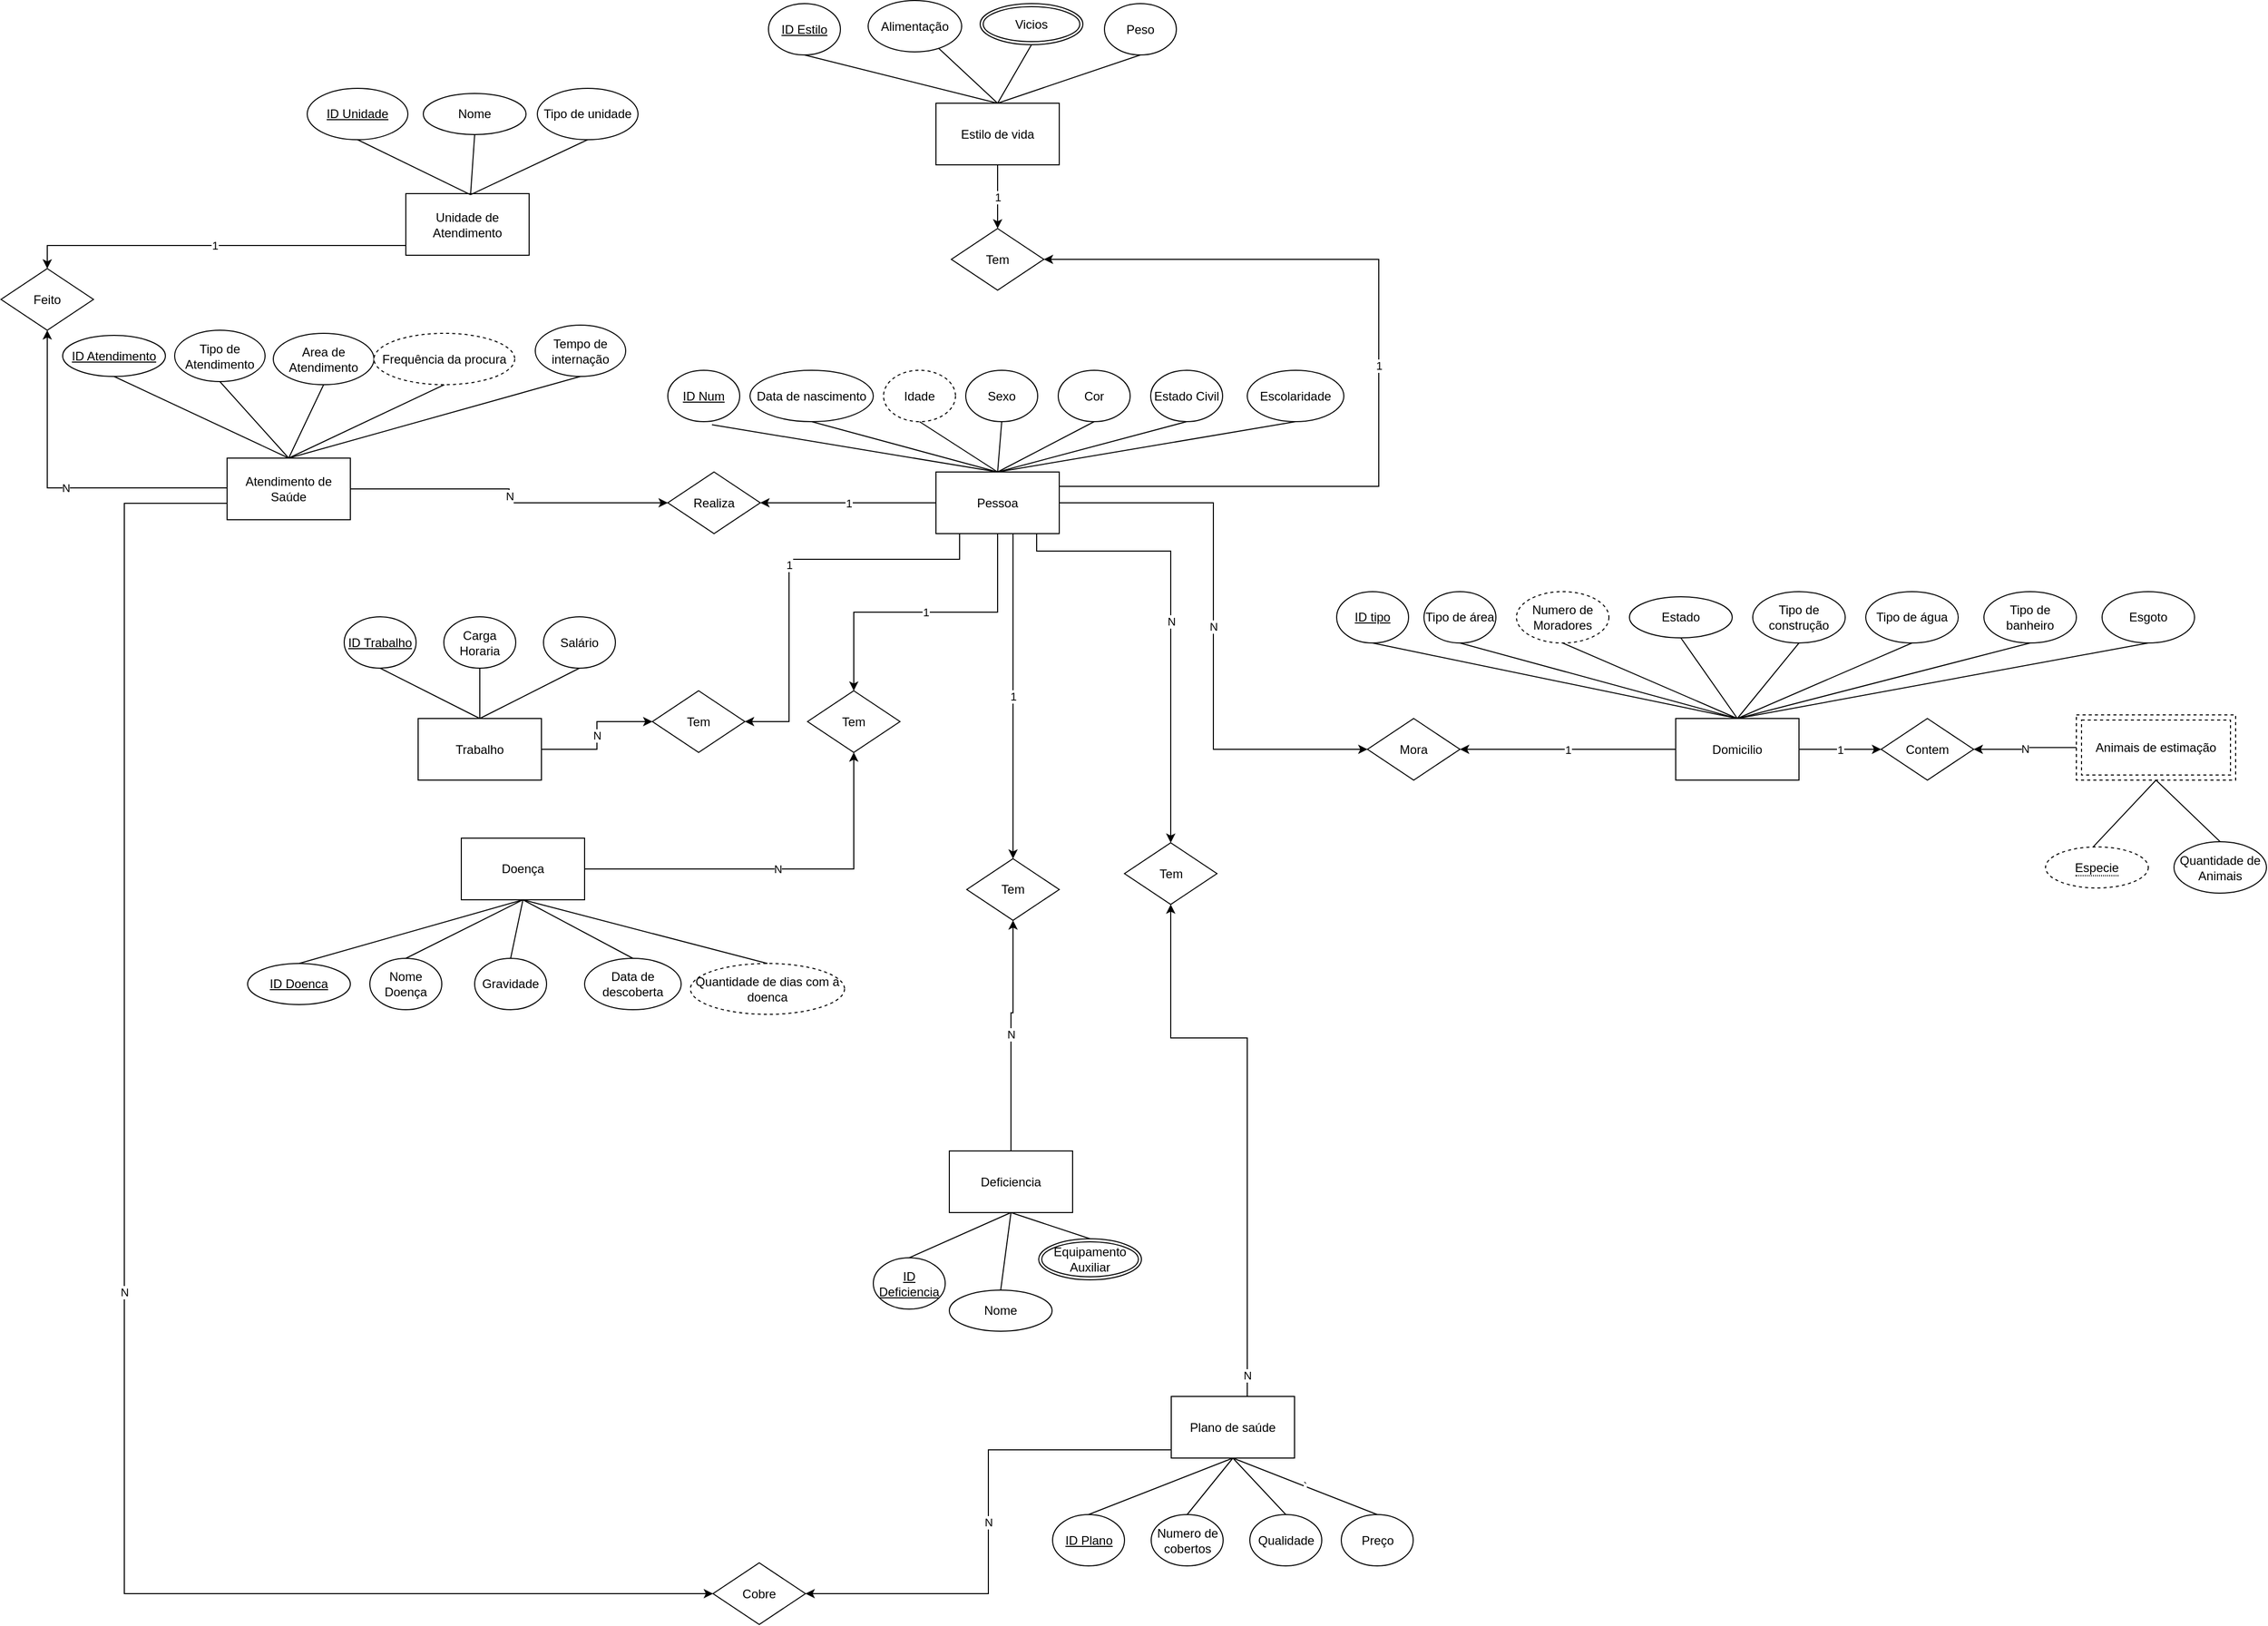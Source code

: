 <mxfile version="15.3.0" type="github"><diagram id="iHmh4d0VoJrlqgLpmTnq" name="Page-1"><mxGraphModel dx="4405" dy="2093" grid="1" gridSize="10" guides="1" tooltips="1" connect="1" arrows="1" fold="1" page="1" pageScale="1" pageWidth="850" pageHeight="1100" math="0" shadow="0"><root><mxCell id="0"/><mxCell id="1" parent="0"/><mxCell id="16BeFOmv6BQs0KwUmwl1-1" value="N" style="edgeStyle=orthogonalEdgeStyle;rounded=0;orthogonalLoop=1;jettySize=auto;html=1;entryX=0;entryY=0.5;entryDx=0;entryDy=0;" edge="1" parent="1" source="16BeFOmv6BQs0KwUmwl1-8" target="16BeFOmv6BQs0KwUmwl1-22"><mxGeometry relative="1" as="geometry"/></mxCell><mxCell id="16BeFOmv6BQs0KwUmwl1-2" value="1" style="edgeStyle=orthogonalEdgeStyle;rounded=0;orthogonalLoop=1;jettySize=auto;html=1;exitX=0.5;exitY=1;exitDx=0;exitDy=0;" edge="1" parent="1" source="16BeFOmv6BQs0KwUmwl1-8" target="16BeFOmv6BQs0KwUmwl1-40"><mxGeometry relative="1" as="geometry"/></mxCell><mxCell id="16BeFOmv6BQs0KwUmwl1-3" value="1" style="edgeStyle=orthogonalEdgeStyle;rounded=0;orthogonalLoop=1;jettySize=auto;html=1;entryX=1;entryY=0.5;entryDx=0;entryDy=0;" edge="1" parent="1" source="16BeFOmv6BQs0KwUmwl1-8" target="16BeFOmv6BQs0KwUmwl1-106"><mxGeometry relative="1" as="geometry"/></mxCell><mxCell id="16BeFOmv6BQs0KwUmwl1-4" value="1" style="edgeStyle=orthogonalEdgeStyle;rounded=0;orthogonalLoop=1;jettySize=auto;html=1;entryX=1;entryY=0.5;entryDx=0;entryDy=0;" edge="1" parent="1" source="16BeFOmv6BQs0KwUmwl1-8" target="16BeFOmv6BQs0KwUmwl1-116"><mxGeometry relative="1" as="geometry"><Array as="points"><mxPoint x="853" y="588.5"/><mxPoint x="687" y="588.5"/><mxPoint x="687" y="746.5"/></Array></mxGeometry></mxCell><mxCell id="16BeFOmv6BQs0KwUmwl1-6" value="N" style="edgeStyle=orthogonalEdgeStyle;rounded=0;orthogonalLoop=1;jettySize=auto;html=1;entryX=0.5;entryY=0;entryDx=0;entryDy=0;" edge="1" parent="1" source="16BeFOmv6BQs0KwUmwl1-8" target="16BeFOmv6BQs0KwUmwl1-118"><mxGeometry relative="1" as="geometry"><mxPoint x="1055" y="866.5" as="targetPoint"/><Array as="points"><mxPoint x="928" y="580.5"/><mxPoint x="1059" y="580.5"/></Array></mxGeometry></mxCell><mxCell id="16BeFOmv6BQs0KwUmwl1-7" value="1" style="edgeStyle=orthogonalEdgeStyle;rounded=0;orthogonalLoop=1;jettySize=auto;html=1;entryX=1;entryY=0.5;entryDx=0;entryDy=0;" edge="1" parent="1" source="16BeFOmv6BQs0KwUmwl1-8" target="16BeFOmv6BQs0KwUmwl1-115"><mxGeometry relative="1" as="geometry"><Array as="points"><mxPoint x="1261" y="517.5"/><mxPoint x="1261" y="296.5"/></Array></mxGeometry></mxCell><mxCell id="16BeFOmv6BQs0KwUmwl1-167" value="1" style="edgeStyle=orthogonalEdgeStyle;rounded=0;orthogonalLoop=1;jettySize=auto;html=1;entryX=0.5;entryY=0;entryDx=0;entryDy=0;" edge="1" parent="1" source="16BeFOmv6BQs0KwUmwl1-8" target="16BeFOmv6BQs0KwUmwl1-117"><mxGeometry relative="1" as="geometry"><Array as="points"><mxPoint x="905" y="700"/><mxPoint x="905" y="700"/></Array></mxGeometry></mxCell><mxCell id="16BeFOmv6BQs0KwUmwl1-8" value="Pessoa" style="rounded=0;whiteSpace=wrap;html=1;" vertex="1" parent="1"><mxGeometry x="830" y="503.5" width="120" height="60" as="geometry"/></mxCell><mxCell id="16BeFOmv6BQs0KwUmwl1-9" value="&lt;u&gt;ID Num&lt;/u&gt;" style="ellipse;whiteSpace=wrap;html=1;" vertex="1" parent="1"><mxGeometry x="569" y="404.5" width="70" height="50" as="geometry"/></mxCell><mxCell id="16BeFOmv6BQs0KwUmwl1-10" value="Data de nascimento" style="ellipse;whiteSpace=wrap;html=1;" vertex="1" parent="1"><mxGeometry x="649" y="404.5" width="120" height="50" as="geometry"/></mxCell><mxCell id="16BeFOmv6BQs0KwUmwl1-11" value="Idade" style="ellipse;whiteSpace=wrap;html=1;dashed=1;" vertex="1" parent="1"><mxGeometry x="779" y="404.5" width="70" height="50" as="geometry"/></mxCell><mxCell id="16BeFOmv6BQs0KwUmwl1-12" value="Sexo" style="ellipse;whiteSpace=wrap;html=1;" vertex="1" parent="1"><mxGeometry x="859" y="404.5" width="70" height="50" as="geometry"/></mxCell><mxCell id="16BeFOmv6BQs0KwUmwl1-13" value="" style="endArrow=none;html=1;exitX=0.614;exitY=1.06;exitDx=0;exitDy=0;exitPerimeter=0;entryX=0.5;entryY=0;entryDx=0;entryDy=0;" edge="1" parent="1" source="16BeFOmv6BQs0KwUmwl1-9" target="16BeFOmv6BQs0KwUmwl1-8"><mxGeometry width="50" height="50" relative="1" as="geometry"><mxPoint x="860" y="793.5" as="sourcePoint"/><mxPoint x="910" y="743.5" as="targetPoint"/></mxGeometry></mxCell><mxCell id="16BeFOmv6BQs0KwUmwl1-14" value="" style="endArrow=none;html=1;entryX=0.5;entryY=0;entryDx=0;entryDy=0;exitX=0.5;exitY=1;exitDx=0;exitDy=0;" edge="1" parent="1" source="16BeFOmv6BQs0KwUmwl1-10" target="16BeFOmv6BQs0KwUmwl1-8"><mxGeometry width="50" height="50" relative="1" as="geometry"><mxPoint x="860" y="793.5" as="sourcePoint"/><mxPoint x="910" y="743.5" as="targetPoint"/></mxGeometry></mxCell><mxCell id="16BeFOmv6BQs0KwUmwl1-15" value="" style="endArrow=none;html=1;entryX=0.5;entryY=0;entryDx=0;entryDy=0;exitX=0.5;exitY=1;exitDx=0;exitDy=0;" edge="1" parent="1" source="16BeFOmv6BQs0KwUmwl1-11" target="16BeFOmv6BQs0KwUmwl1-8"><mxGeometry width="50" height="50" relative="1" as="geometry"><mxPoint x="860" y="793.5" as="sourcePoint"/><mxPoint x="910" y="743.5" as="targetPoint"/></mxGeometry></mxCell><mxCell id="16BeFOmv6BQs0KwUmwl1-16" value="" style="endArrow=none;html=1;entryX=0.5;entryY=0;entryDx=0;entryDy=0;exitX=0.5;exitY=1;exitDx=0;exitDy=0;" edge="1" parent="1" source="16BeFOmv6BQs0KwUmwl1-12" target="16BeFOmv6BQs0KwUmwl1-8"><mxGeometry width="50" height="50" relative="1" as="geometry"><mxPoint x="600" y="793.5" as="sourcePoint"/><mxPoint x="650" y="743.5" as="targetPoint"/></mxGeometry></mxCell><mxCell id="16BeFOmv6BQs0KwUmwl1-17" value="1" style="edgeStyle=orthogonalEdgeStyle;rounded=0;orthogonalLoop=1;jettySize=auto;html=1;exitX=0;exitY=0.5;exitDx=0;exitDy=0;" edge="1" parent="1" source="16BeFOmv6BQs0KwUmwl1-21" target="16BeFOmv6BQs0KwUmwl1-22"><mxGeometry relative="1" as="geometry"/></mxCell><mxCell id="16BeFOmv6BQs0KwUmwl1-19" value="1" style="edgeStyle=orthogonalEdgeStyle;rounded=0;orthogonalLoop=1;jettySize=auto;html=1;entryX=0;entryY=0.5;entryDx=0;entryDy=0;" edge="1" parent="1" source="16BeFOmv6BQs0KwUmwl1-21" target="16BeFOmv6BQs0KwUmwl1-57"><mxGeometry relative="1" as="geometry"/></mxCell><mxCell id="16BeFOmv6BQs0KwUmwl1-21" value="Domicilio" style="rounded=0;whiteSpace=wrap;html=1;" vertex="1" parent="1"><mxGeometry x="1550" y="743.5" width="120" height="60" as="geometry"/></mxCell><mxCell id="16BeFOmv6BQs0KwUmwl1-22" value="Mora" style="rhombus;whiteSpace=wrap;html=1;" vertex="1" parent="1"><mxGeometry x="1250" y="743.5" width="90" height="60" as="geometry"/></mxCell><mxCell id="16BeFOmv6BQs0KwUmwl1-23" value="&lt;u&gt;ID tipo&lt;/u&gt;" style="ellipse;whiteSpace=wrap;html=1;" vertex="1" parent="1"><mxGeometry x="1220" y="620" width="70" height="50" as="geometry"/></mxCell><mxCell id="16BeFOmv6BQs0KwUmwl1-24" value="" style="endArrow=none;html=1;entryX=0.5;entryY=0;entryDx=0;entryDy=0;exitX=0.5;exitY=1;exitDx=0;exitDy=0;" edge="1" parent="1" source="16BeFOmv6BQs0KwUmwl1-23" target="16BeFOmv6BQs0KwUmwl1-21"><mxGeometry width="50" height="50" relative="1" as="geometry"><mxPoint x="1100" y="903.5" as="sourcePoint"/><mxPoint x="1150" y="853.5" as="targetPoint"/></mxGeometry></mxCell><mxCell id="16BeFOmv6BQs0KwUmwl1-25" value="Tipo de área" style="ellipse;whiteSpace=wrap;html=1;" vertex="1" parent="1"><mxGeometry x="1305" y="620" width="70" height="50" as="geometry"/></mxCell><mxCell id="16BeFOmv6BQs0KwUmwl1-26" value="Numero de Moradores" style="ellipse;whiteSpace=wrap;html=1;dashed=1;" vertex="1" parent="1"><mxGeometry x="1395" y="620" width="90" height="50" as="geometry"/></mxCell><mxCell id="16BeFOmv6BQs0KwUmwl1-32" value="" style="endArrow=none;html=1;entryX=0.5;entryY=0;entryDx=0;entryDy=0;exitX=0.5;exitY=1;exitDx=0;exitDy=0;" edge="1" parent="1" source="16BeFOmv6BQs0KwUmwl1-25" target="16BeFOmv6BQs0KwUmwl1-21"><mxGeometry width="50" height="50" relative="1" as="geometry"><mxPoint x="1100" y="903.5" as="sourcePoint"/><mxPoint x="1150" y="853.5" as="targetPoint"/></mxGeometry></mxCell><mxCell id="16BeFOmv6BQs0KwUmwl1-33" value="" style="endArrow=none;html=1;entryX=0.5;entryY=0;entryDx=0;entryDy=0;exitX=0.5;exitY=1;exitDx=0;exitDy=0;" edge="1" parent="1" source="16BeFOmv6BQs0KwUmwl1-26" target="16BeFOmv6BQs0KwUmwl1-21"><mxGeometry width="50" height="50" relative="1" as="geometry"><mxPoint x="1100" y="903.5" as="sourcePoint"/><mxPoint x="1150" y="853.5" as="targetPoint"/></mxGeometry></mxCell><mxCell id="16BeFOmv6BQs0KwUmwl1-36" value="N" style="edgeStyle=orthogonalEdgeStyle;rounded=0;orthogonalLoop=1;jettySize=auto;html=1;" edge="1" parent="1" source="16BeFOmv6BQs0KwUmwl1-39" target="16BeFOmv6BQs0KwUmwl1-40"><mxGeometry relative="1" as="geometry"><Array as="points"><mxPoint x="750" y="890"/></Array></mxGeometry></mxCell><mxCell id="16BeFOmv6BQs0KwUmwl1-39" value="Doença" style="rounded=0;whiteSpace=wrap;html=1;" vertex="1" parent="1"><mxGeometry x="368" y="860" width="120" height="60" as="geometry"/></mxCell><mxCell id="16BeFOmv6BQs0KwUmwl1-40" value="Tem" style="rhombus;whiteSpace=wrap;html=1;" vertex="1" parent="1"><mxGeometry x="705" y="716.5" width="90" height="60" as="geometry"/></mxCell><mxCell id="16BeFOmv6BQs0KwUmwl1-41" value="Nome Doença" style="ellipse;whiteSpace=wrap;html=1;" vertex="1" parent="1"><mxGeometry x="279" y="977" width="70" height="50" as="geometry"/></mxCell><mxCell id="16BeFOmv6BQs0KwUmwl1-42" value="" style="endArrow=none;html=1;entryX=0.5;entryY=1;entryDx=0;entryDy=0;exitX=0.5;exitY=0;exitDx=0;exitDy=0;" edge="1" parent="1" source="16BeFOmv6BQs0KwUmwl1-41" target="16BeFOmv6BQs0KwUmwl1-39"><mxGeometry width="50" height="50" relative="1" as="geometry"><mxPoint x="1002" y="825" as="sourcePoint"/><mxPoint x="1052" y="775" as="targetPoint"/></mxGeometry></mxCell><mxCell id="16BeFOmv6BQs0KwUmwl1-43" value="Gravidade" style="ellipse;whiteSpace=wrap;html=1;" vertex="1" parent="1"><mxGeometry x="381" y="977" width="70" height="50" as="geometry"/></mxCell><mxCell id="16BeFOmv6BQs0KwUmwl1-44" value="" style="endArrow=none;html=1;entryX=0.5;entryY=1;entryDx=0;entryDy=0;exitX=0.5;exitY=0;exitDx=0;exitDy=0;" edge="1" parent="1" source="16BeFOmv6BQs0KwUmwl1-43" target="16BeFOmv6BQs0KwUmwl1-39"><mxGeometry width="50" height="50" relative="1" as="geometry"><mxPoint x="1002" y="825" as="sourcePoint"/><mxPoint x="1052" y="775" as="targetPoint"/></mxGeometry></mxCell><mxCell id="16BeFOmv6BQs0KwUmwl1-53" value="Quantidade de Animais" style="ellipse;whiteSpace=wrap;html=1;" vertex="1" parent="1"><mxGeometry x="2035" y="863.5" width="90" height="50" as="geometry"/></mxCell><mxCell id="16BeFOmv6BQs0KwUmwl1-54" value="" style="endArrow=none;html=1;exitX=0.5;exitY=0;exitDx=0;exitDy=0;entryX=0.5;entryY=1;entryDx=0;entryDy=0;" edge="1" parent="1" source="16BeFOmv6BQs0KwUmwl1-53" target="16BeFOmv6BQs0KwUmwl1-157"><mxGeometry width="50" height="50" relative="1" as="geometry"><mxPoint x="2098" y="877.5" as="sourcePoint"/><mxPoint x="1975" y="813.5" as="targetPoint"/></mxGeometry></mxCell><mxCell id="16BeFOmv6BQs0KwUmwl1-55" value="N" style="edgeStyle=orthogonalEdgeStyle;rounded=0;orthogonalLoop=1;jettySize=auto;html=1;entryX=1;entryY=0.5;entryDx=0;entryDy=0;exitX=0;exitY=0.5;exitDx=0;exitDy=0;" edge="1" parent="1" source="16BeFOmv6BQs0KwUmwl1-157" target="16BeFOmv6BQs0KwUmwl1-57"><mxGeometry relative="1" as="geometry"><mxPoint x="1900" y="773.5" as="sourcePoint"/></mxGeometry></mxCell><mxCell id="16BeFOmv6BQs0KwUmwl1-57" value="Contem" style="rhombus;whiteSpace=wrap;html=1;" vertex="1" parent="1"><mxGeometry x="1750" y="743.5" width="90" height="60" as="geometry"/></mxCell><mxCell id="16BeFOmv6BQs0KwUmwl1-59" value="" style="endArrow=none;html=1;entryX=0.5;entryY=1;entryDx=0;entryDy=0;exitX=0.464;exitY=-0.002;exitDx=0;exitDy=0;exitPerimeter=0;" edge="1" parent="1" source="16BeFOmv6BQs0KwUmwl1-171" target="16BeFOmv6BQs0KwUmwl1-157"><mxGeometry width="50" height="50" relative="1" as="geometry"><mxPoint x="1975" y="863.5" as="sourcePoint"/><mxPoint x="1975" y="813.5" as="targetPoint"/></mxGeometry></mxCell><mxCell id="16BeFOmv6BQs0KwUmwl1-60" value="Cor" style="ellipse;whiteSpace=wrap;html=1;" vertex="1" parent="1"><mxGeometry x="949" y="404.5" width="70" height="50" as="geometry"/></mxCell><mxCell id="16BeFOmv6BQs0KwUmwl1-61" value="" style="endArrow=none;html=1;exitX=0.5;exitY=1;exitDx=0;exitDy=0;entryX=0.5;entryY=0;entryDx=0;entryDy=0;" edge="1" parent="1" source="16BeFOmv6BQs0KwUmwl1-60" target="16BeFOmv6BQs0KwUmwl1-8"><mxGeometry width="50" height="50" relative="1" as="geometry"><mxPoint x="950" y="783.5" as="sourcePoint"/><mxPoint x="1000" y="733.5" as="targetPoint"/></mxGeometry></mxCell><mxCell id="16BeFOmv6BQs0KwUmwl1-62" value="Estado Civil" style="ellipse;whiteSpace=wrap;html=1;" vertex="1" parent="1"><mxGeometry x="1039" y="404.5" width="70" height="50" as="geometry"/></mxCell><mxCell id="16BeFOmv6BQs0KwUmwl1-63" value="" style="endArrow=none;html=1;exitX=0.5;exitY=1;exitDx=0;exitDy=0;entryX=0.5;entryY=0;entryDx=0;entryDy=0;" edge="1" parent="1" source="16BeFOmv6BQs0KwUmwl1-62" target="16BeFOmv6BQs0KwUmwl1-8"><mxGeometry width="50" height="50" relative="1" as="geometry"><mxPoint x="950" y="783.5" as="sourcePoint"/><mxPoint x="1000" y="733.5" as="targetPoint"/></mxGeometry></mxCell><mxCell id="16BeFOmv6BQs0KwUmwl1-67" value="Escolaridade" style="ellipse;whiteSpace=wrap;html=1;" vertex="1" parent="1"><mxGeometry x="1133" y="404.5" width="94" height="50" as="geometry"/></mxCell><mxCell id="16BeFOmv6BQs0KwUmwl1-68" value="" style="endArrow=none;html=1;exitX=0.5;exitY=1;exitDx=0;exitDy=0;entryX=0.5;entryY=0;entryDx=0;entryDy=0;" edge="1" parent="1" source="16BeFOmv6BQs0KwUmwl1-67" target="16BeFOmv6BQs0KwUmwl1-8"><mxGeometry width="50" height="50" relative="1" as="geometry"><mxPoint x="950" y="783.5" as="sourcePoint"/><mxPoint x="1000" y="733.5" as="targetPoint"/></mxGeometry></mxCell><mxCell id="16BeFOmv6BQs0KwUmwl1-70" value="N" style="edgeStyle=orthogonalEdgeStyle;rounded=0;orthogonalLoop=1;jettySize=auto;html=1;" edge="1" parent="1" source="16BeFOmv6BQs0KwUmwl1-71" target="16BeFOmv6BQs0KwUmwl1-116"><mxGeometry relative="1" as="geometry"/></mxCell><mxCell id="16BeFOmv6BQs0KwUmwl1-71" value="Trabalho" style="rounded=0;whiteSpace=wrap;html=1;" vertex="1" parent="1"><mxGeometry x="326" y="743.5" width="120" height="60" as="geometry"/></mxCell><mxCell id="16BeFOmv6BQs0KwUmwl1-73" value="&lt;u&gt;ID Trabalho&lt;/u&gt;" style="ellipse;whiteSpace=wrap;html=1;" vertex="1" parent="1"><mxGeometry x="254" y="644.5" width="70" height="50" as="geometry"/></mxCell><mxCell id="16BeFOmv6BQs0KwUmwl1-74" value="Carga Horaria" style="ellipse;whiteSpace=wrap;html=1;" vertex="1" parent="1"><mxGeometry x="351" y="644.5" width="70" height="50" as="geometry"/></mxCell><mxCell id="16BeFOmv6BQs0KwUmwl1-75" value="" style="endArrow=none;html=1;entryX=0.5;entryY=0;entryDx=0;entryDy=0;exitX=0.5;exitY=1;exitDx=0;exitDy=0;" edge="1" parent="1" source="16BeFOmv6BQs0KwUmwl1-73" target="16BeFOmv6BQs0KwUmwl1-71"><mxGeometry width="50" height="50" relative="1" as="geometry"><mxPoint x="646" y="865.5" as="sourcePoint"/><mxPoint x="696" y="815.5" as="targetPoint"/></mxGeometry></mxCell><mxCell id="16BeFOmv6BQs0KwUmwl1-76" value="" style="endArrow=none;html=1;entryX=0.5;entryY=0;entryDx=0;entryDy=0;exitX=0.5;exitY=1;exitDx=0;exitDy=0;" edge="1" parent="1" source="16BeFOmv6BQs0KwUmwl1-74" target="16BeFOmv6BQs0KwUmwl1-71"><mxGeometry width="50" height="50" relative="1" as="geometry"><mxPoint x="646" y="865.5" as="sourcePoint"/><mxPoint x="696" y="815.5" as="targetPoint"/></mxGeometry></mxCell><mxCell id="16BeFOmv6BQs0KwUmwl1-77" value="Salário" style="ellipse;whiteSpace=wrap;html=1;" vertex="1" parent="1"><mxGeometry x="448" y="644.5" width="70" height="50" as="geometry"/></mxCell><mxCell id="16BeFOmv6BQs0KwUmwl1-78" value="" style="endArrow=none;html=1;entryX=0.5;entryY=0;entryDx=0;entryDy=0;exitX=0.5;exitY=1;exitDx=0;exitDy=0;" edge="1" parent="1" source="16BeFOmv6BQs0KwUmwl1-77" target="16BeFOmv6BQs0KwUmwl1-71"><mxGeometry width="50" height="50" relative="1" as="geometry"><mxPoint x="646" y="865.5" as="sourcePoint"/><mxPoint x="696" y="815.5" as="targetPoint"/></mxGeometry></mxCell><mxCell id="16BeFOmv6BQs0KwUmwl1-166" value="N" style="edgeStyle=orthogonalEdgeStyle;rounded=0;orthogonalLoop=1;jettySize=auto;html=1;entryX=0.5;entryY=1;entryDx=0;entryDy=0;" edge="1" parent="1" source="16BeFOmv6BQs0KwUmwl1-80" target="16BeFOmv6BQs0KwUmwl1-117"><mxGeometry relative="1" as="geometry"><Array as="points"><mxPoint x="903" y="1030"/><mxPoint x="905" y="1030"/></Array></mxGeometry></mxCell><mxCell id="16BeFOmv6BQs0KwUmwl1-80" value="Deficiencia" style="rounded=0;whiteSpace=wrap;html=1;" vertex="1" parent="1"><mxGeometry x="843" y="1164.5" width="120" height="60" as="geometry"/></mxCell><mxCell id="16BeFOmv6BQs0KwUmwl1-81" value="&lt;u&gt;ID Deficiencia&lt;/u&gt;" style="ellipse;whiteSpace=wrap;html=1;" vertex="1" parent="1"><mxGeometry x="769" y="1268.5" width="70" height="50" as="geometry"/></mxCell><mxCell id="16BeFOmv6BQs0KwUmwl1-82" value="" style="endArrow=none;html=1;entryX=0.5;entryY=1;entryDx=0;entryDy=0;exitX=0.5;exitY=0;exitDx=0;exitDy=0;" edge="1" parent="1" source="16BeFOmv6BQs0KwUmwl1-81" target="16BeFOmv6BQs0KwUmwl1-80"><mxGeometry width="50" height="50" relative="1" as="geometry"><mxPoint x="1015" y="1184.5" as="sourcePoint"/><mxPoint x="1065" y="1134.5" as="targetPoint"/></mxGeometry></mxCell><mxCell id="16BeFOmv6BQs0KwUmwl1-83" value="N" style="edgeStyle=orthogonalEdgeStyle;rounded=0;orthogonalLoop=1;jettySize=auto;html=1;entryX=0.5;entryY=1;entryDx=0;entryDy=0;" edge="1" parent="1" source="16BeFOmv6BQs0KwUmwl1-87" target="16BeFOmv6BQs0KwUmwl1-118"><mxGeometry x="-0.924" relative="1" as="geometry"><Array as="points"><mxPoint x="1133" y="1054.5"/><mxPoint x="1059" y="1054.5"/></Array><mxPoint as="offset"/></mxGeometry></mxCell><mxCell id="16BeFOmv6BQs0KwUmwl1-86" value="N" style="edgeStyle=orthogonalEdgeStyle;rounded=0;orthogonalLoop=1;jettySize=auto;html=1;entryX=1;entryY=0.5;entryDx=0;entryDy=0;" edge="1" parent="1" source="16BeFOmv6BQs0KwUmwl1-87" target="16BeFOmv6BQs0KwUmwl1-130"><mxGeometry relative="1" as="geometry"><Array as="points"><mxPoint x="881" y="1455.5"/><mxPoint x="881" y="1595.5"/></Array></mxGeometry></mxCell><mxCell id="16BeFOmv6BQs0KwUmwl1-87" value="Plano de saúde" style="rounded=0;whiteSpace=wrap;html=1;" vertex="1" parent="1"><mxGeometry x="1059" y="1403.5" width="120" height="60" as="geometry"/></mxCell><mxCell id="16BeFOmv6BQs0KwUmwl1-88" value="&lt;u&gt;ID Plano&lt;/u&gt;" style="ellipse;whiteSpace=wrap;html=1;" vertex="1" parent="1"><mxGeometry x="943.5" y="1518.5" width="70" height="50" as="geometry"/></mxCell><mxCell id="16BeFOmv6BQs0KwUmwl1-89" value="" style="endArrow=none;html=1;exitX=0.5;exitY=1;exitDx=0;exitDy=0;entryX=0.5;entryY=0;entryDx=0;entryDy=0;" edge="1" parent="1" source="16BeFOmv6BQs0KwUmwl1-87" target="16BeFOmv6BQs0KwUmwl1-88"><mxGeometry width="50" height="50" relative="1" as="geometry"><mxPoint x="1009" y="1029.5" as="sourcePoint"/><mxPoint x="1059" y="979.5" as="targetPoint"/></mxGeometry></mxCell><mxCell id="16BeFOmv6BQs0KwUmwl1-91" value="Numero de cobertos" style="ellipse;whiteSpace=wrap;html=1;" vertex="1" parent="1"><mxGeometry x="1039.5" y="1518.5" width="70" height="50" as="geometry"/></mxCell><mxCell id="16BeFOmv6BQs0KwUmwl1-92" value="" style="endArrow=none;html=1;exitX=0.5;exitY=1;exitDx=0;exitDy=0;entryX=0.5;entryY=0;entryDx=0;entryDy=0;" edge="1" parent="1" source="16BeFOmv6BQs0KwUmwl1-87" target="16BeFOmv6BQs0KwUmwl1-91"><mxGeometry width="50" height="50" relative="1" as="geometry"><mxPoint x="1009" y="1029.5" as="sourcePoint"/><mxPoint x="1059" y="979.5" as="targetPoint"/></mxGeometry></mxCell><mxCell id="16BeFOmv6BQs0KwUmwl1-93" value="Qualidade" style="ellipse;whiteSpace=wrap;html=1;" vertex="1" parent="1"><mxGeometry x="1135.5" y="1518.5" width="70" height="50" as="geometry"/></mxCell><mxCell id="16BeFOmv6BQs0KwUmwl1-94" value="" style="endArrow=none;html=1;exitX=0.5;exitY=1;exitDx=0;exitDy=0;entryX=0.5;entryY=0;entryDx=0;entryDy=0;" edge="1" parent="1" source="16BeFOmv6BQs0KwUmwl1-87" target="16BeFOmv6BQs0KwUmwl1-93"><mxGeometry width="50" height="50" relative="1" as="geometry"><mxPoint x="1009" y="1029.5" as="sourcePoint"/><mxPoint x="1059" y="979.5" as="targetPoint"/></mxGeometry></mxCell><mxCell id="16BeFOmv6BQs0KwUmwl1-95" value="Preço" style="ellipse;whiteSpace=wrap;html=1;" vertex="1" parent="1"><mxGeometry x="1224.5" y="1518.5" width="70" height="50" as="geometry"/></mxCell><mxCell id="16BeFOmv6BQs0KwUmwl1-96" value="`" style="endArrow=none;html=1;exitX=0.5;exitY=1;exitDx=0;exitDy=0;entryX=0.5;entryY=0;entryDx=0;entryDy=0;" edge="1" parent="1" source="16BeFOmv6BQs0KwUmwl1-87" target="16BeFOmv6BQs0KwUmwl1-95"><mxGeometry width="50" height="50" relative="1" as="geometry"><mxPoint x="1009" y="1029.5" as="sourcePoint"/><mxPoint x="1059" y="979.5" as="targetPoint"/></mxGeometry></mxCell><mxCell id="16BeFOmv6BQs0KwUmwl1-97" value="Data de descoberta" style="ellipse;whiteSpace=wrap;html=1;" vertex="1" parent="1"><mxGeometry x="488" y="977" width="94" height="50" as="geometry"/></mxCell><mxCell id="16BeFOmv6BQs0KwUmwl1-98" value="" style="endArrow=none;html=1;entryX=0.5;entryY=1;entryDx=0;entryDy=0;exitX=0.5;exitY=0;exitDx=0;exitDy=0;" edge="1" parent="1" source="16BeFOmv6BQs0KwUmwl1-97" target="16BeFOmv6BQs0KwUmwl1-39"><mxGeometry width="50" height="50" relative="1" as="geometry"><mxPoint x="1002" y="825" as="sourcePoint"/><mxPoint x="1052" y="775" as="targetPoint"/></mxGeometry></mxCell><mxCell id="16BeFOmv6BQs0KwUmwl1-101" value="N" style="edgeStyle=orthogonalEdgeStyle;rounded=0;orthogonalLoop=1;jettySize=auto;html=1;" edge="1" parent="1" source="16BeFOmv6BQs0KwUmwl1-105" target="16BeFOmv6BQs0KwUmwl1-106"><mxGeometry relative="1" as="geometry"/></mxCell><mxCell id="16BeFOmv6BQs0KwUmwl1-103" value="N" style="edgeStyle=orthogonalEdgeStyle;rounded=0;orthogonalLoop=1;jettySize=auto;html=1;entryX=0;entryY=0.5;entryDx=0;entryDy=0;" edge="1" parent="1" source="16BeFOmv6BQs0KwUmwl1-105" target="16BeFOmv6BQs0KwUmwl1-130"><mxGeometry relative="1" as="geometry"><mxPoint x="756" y="1488.5" as="targetPoint"/><Array as="points"><mxPoint x="40" y="534"/><mxPoint x="40" y="1596"/></Array></mxGeometry></mxCell><mxCell id="16BeFOmv6BQs0KwUmwl1-104" value="N" style="edgeStyle=orthogonalEdgeStyle;rounded=0;orthogonalLoop=1;jettySize=auto;html=1;exitX=0;exitY=0.25;exitDx=0;exitDy=0;entryX=0.5;entryY=1;entryDx=0;entryDy=0;" edge="1" parent="1" source="16BeFOmv6BQs0KwUmwl1-105" target="16BeFOmv6BQs0KwUmwl1-135"><mxGeometry relative="1" as="geometry"><Array as="points"><mxPoint x="-35" y="519"/></Array></mxGeometry></mxCell><mxCell id="16BeFOmv6BQs0KwUmwl1-105" value="Atendimento de Saúde" style="rounded=0;whiteSpace=wrap;html=1;" vertex="1" parent="1"><mxGeometry x="140" y="490" width="120" height="60" as="geometry"/></mxCell><mxCell id="16BeFOmv6BQs0KwUmwl1-106" value="Realiza" style="rhombus;whiteSpace=wrap;html=1;" vertex="1" parent="1"><mxGeometry x="569" y="503.5" width="90" height="60" as="geometry"/></mxCell><mxCell id="16BeFOmv6BQs0KwUmwl1-108" value="" style="endArrow=none;html=1;entryX=0.5;entryY=0;entryDx=0;entryDy=0;exitX=0.5;exitY=1;exitDx=0;exitDy=0;" edge="1" parent="1" source="16BeFOmv6BQs0KwUmwl1-168" target="16BeFOmv6BQs0KwUmwl1-105"><mxGeometry width="50" height="50" relative="1" as="geometry"><mxPoint x="432" y="415.5" as="sourcePoint"/><mxPoint x="504" y="555.5" as="targetPoint"/></mxGeometry></mxCell><mxCell id="16BeFOmv6BQs0KwUmwl1-109" value="Tipo de Atendimento" style="ellipse;whiteSpace=wrap;html=1;" vertex="1" parent="1"><mxGeometry x="89" y="365.5" width="88" height="50" as="geometry"/></mxCell><mxCell id="16BeFOmv6BQs0KwUmwl1-110" value="" style="endArrow=none;html=1;entryX=0.5;entryY=0;entryDx=0;entryDy=0;exitX=0.5;exitY=1;exitDx=0;exitDy=0;" edge="1" parent="1" source="16BeFOmv6BQs0KwUmwl1-109" target="16BeFOmv6BQs0KwUmwl1-105"><mxGeometry width="50" height="50" relative="1" as="geometry"><mxPoint x="454" y="605.5" as="sourcePoint"/><mxPoint x="504" y="555.5" as="targetPoint"/></mxGeometry></mxCell><mxCell id="16BeFOmv6BQs0KwUmwl1-111" value="Tempo de internação" style="ellipse;whiteSpace=wrap;html=1;" vertex="1" parent="1"><mxGeometry x="440" y="360.5" width="88" height="50" as="geometry"/></mxCell><mxCell id="16BeFOmv6BQs0KwUmwl1-112" value="" style="endArrow=none;html=1;entryX=0.5;entryY=0;entryDx=0;entryDy=0;exitX=0.5;exitY=1;exitDx=0;exitDy=0;" edge="1" parent="1" source="16BeFOmv6BQs0KwUmwl1-111" target="16BeFOmv6BQs0KwUmwl1-105"><mxGeometry width="50" height="50" relative="1" as="geometry"><mxPoint x="454" y="605.5" as="sourcePoint"/><mxPoint x="504" y="555.5" as="targetPoint"/></mxGeometry></mxCell><mxCell id="16BeFOmv6BQs0KwUmwl1-113" value="1" style="edgeStyle=orthogonalEdgeStyle;rounded=0;orthogonalLoop=1;jettySize=auto;html=1;entryX=0.5;entryY=0;entryDx=0;entryDy=0;" edge="1" parent="1" source="16BeFOmv6BQs0KwUmwl1-114" target="16BeFOmv6BQs0KwUmwl1-115"><mxGeometry relative="1" as="geometry"/></mxCell><mxCell id="16BeFOmv6BQs0KwUmwl1-114" value="Estilo de vida" style="rounded=0;whiteSpace=wrap;html=1;" vertex="1" parent="1"><mxGeometry x="830" y="144.5" width="120" height="60" as="geometry"/></mxCell><mxCell id="16BeFOmv6BQs0KwUmwl1-115" value="Tem" style="rhombus;whiteSpace=wrap;html=1;" vertex="1" parent="1"><mxGeometry x="845" y="266.5" width="90" height="60" as="geometry"/></mxCell><mxCell id="16BeFOmv6BQs0KwUmwl1-116" value="Tem" style="rhombus;whiteSpace=wrap;html=1;" vertex="1" parent="1"><mxGeometry x="554" y="716.5" width="90" height="60" as="geometry"/></mxCell><mxCell id="16BeFOmv6BQs0KwUmwl1-117" value="Tem" style="rhombus;whiteSpace=wrap;html=1;" vertex="1" parent="1"><mxGeometry x="860" y="880" width="90" height="60" as="geometry"/></mxCell><mxCell id="16BeFOmv6BQs0KwUmwl1-118" value="Tem" style="rhombus;whiteSpace=wrap;html=1;" vertex="1" parent="1"><mxGeometry x="1013.5" y="864.5" width="90" height="60" as="geometry"/></mxCell><mxCell id="16BeFOmv6BQs0KwUmwl1-119" value="&lt;u&gt;ID Estilo&lt;/u&gt;" style="ellipse;whiteSpace=wrap;html=1;" vertex="1" parent="1"><mxGeometry x="667" y="47.5" width="70" height="50" as="geometry"/></mxCell><mxCell id="16BeFOmv6BQs0KwUmwl1-120" value="" style="endArrow=none;html=1;entryX=0.5;entryY=0;entryDx=0;entryDy=0;exitX=0.5;exitY=1;exitDx=0;exitDy=0;" edge="1" parent="1" source="16BeFOmv6BQs0KwUmwl1-119" target="16BeFOmv6BQs0KwUmwl1-114"><mxGeometry width="50" height="50" relative="1" as="geometry"><mxPoint x="888" y="205.5" as="sourcePoint"/><mxPoint x="938" y="155.5" as="targetPoint"/></mxGeometry></mxCell><mxCell id="16BeFOmv6BQs0KwUmwl1-121" value="Alimentação" style="ellipse;whiteSpace=wrap;html=1;" vertex="1" parent="1"><mxGeometry x="764" y="44.5" width="91" height="50" as="geometry"/></mxCell><mxCell id="16BeFOmv6BQs0KwUmwl1-122" value="" style="endArrow=none;html=1;entryX=0.5;entryY=0;entryDx=0;entryDy=0;" edge="1" parent="1" source="16BeFOmv6BQs0KwUmwl1-121" target="16BeFOmv6BQs0KwUmwl1-114"><mxGeometry width="50" height="50" relative="1" as="geometry"><mxPoint x="888" y="205.5" as="sourcePoint"/><mxPoint x="938" y="155.5" as="targetPoint"/></mxGeometry></mxCell><mxCell id="16BeFOmv6BQs0KwUmwl1-123" value="" style="endArrow=none;html=1;entryX=0.5;entryY=0;entryDx=0;entryDy=0;exitX=0.5;exitY=1;exitDx=0;exitDy=0;" edge="1" parent="1" source="16BeFOmv6BQs0KwUmwl1-140" target="16BeFOmv6BQs0KwUmwl1-114"><mxGeometry width="50" height="50" relative="1" as="geometry"><mxPoint x="888" y="205.5" as="sourcePoint"/><mxPoint x="938" y="155.5" as="targetPoint"/></mxGeometry></mxCell><mxCell id="16BeFOmv6BQs0KwUmwl1-126" value="Peso" style="ellipse;whiteSpace=wrap;html=1;" vertex="1" parent="1"><mxGeometry x="994" y="47.5" width="70" height="50" as="geometry"/></mxCell><mxCell id="16BeFOmv6BQs0KwUmwl1-127" value="" style="endArrow=none;html=1;entryX=0.5;entryY=0;entryDx=0;entryDy=0;exitX=0.5;exitY=1;exitDx=0;exitDy=0;" edge="1" parent="1" source="16BeFOmv6BQs0KwUmwl1-126" target="16BeFOmv6BQs0KwUmwl1-114"><mxGeometry width="50" height="50" relative="1" as="geometry"><mxPoint x="888" y="205.5" as="sourcePoint"/><mxPoint x="938" y="155.5" as="targetPoint"/></mxGeometry></mxCell><mxCell id="16BeFOmv6BQs0KwUmwl1-130" value="Cobre" style="rhombus;whiteSpace=wrap;html=1;" vertex="1" parent="1"><mxGeometry x="613" y="1565.5" width="90" height="60" as="geometry"/></mxCell><mxCell id="16BeFOmv6BQs0KwUmwl1-131" value="1" style="edgeStyle=orthogonalEdgeStyle;rounded=0;orthogonalLoop=1;jettySize=auto;html=1;entryX=0.5;entryY=0;entryDx=0;entryDy=0;" edge="1" parent="1" source="16BeFOmv6BQs0KwUmwl1-132" target="16BeFOmv6BQs0KwUmwl1-135"><mxGeometry relative="1" as="geometry"><Array as="points"><mxPoint x="-35" y="283"/></Array></mxGeometry></mxCell><mxCell id="16BeFOmv6BQs0KwUmwl1-132" value="Unidade de Atendimento" style="rounded=0;whiteSpace=wrap;html=1;" vertex="1" parent="1"><mxGeometry x="314" y="232.5" width="120" height="60" as="geometry"/></mxCell><mxCell id="16BeFOmv6BQs0KwUmwl1-133" value="&lt;u&gt;ID Unidade&lt;/u&gt;" style="ellipse;whiteSpace=wrap;html=1;" vertex="1" parent="1"><mxGeometry x="218" y="130" width="98" height="50" as="geometry"/></mxCell><mxCell id="16BeFOmv6BQs0KwUmwl1-134" value="" style="endArrow=none;html=1;entryX=0.525;entryY=0.017;entryDx=0;entryDy=0;entryPerimeter=0;exitX=0.5;exitY=1;exitDx=0;exitDy=0;" edge="1" parent="1" source="16BeFOmv6BQs0KwUmwl1-133" target="16BeFOmv6BQs0KwUmwl1-132"><mxGeometry width="50" height="50" relative="1" as="geometry"><mxPoint x="155" y="494.5" as="sourcePoint"/><mxPoint x="205" y="444.5" as="targetPoint"/></mxGeometry></mxCell><mxCell id="16BeFOmv6BQs0KwUmwl1-135" value="Feito" style="rhombus;whiteSpace=wrap;html=1;" vertex="1" parent="1"><mxGeometry x="-80" y="305.5" width="90" height="60" as="geometry"/></mxCell><mxCell id="16BeFOmv6BQs0KwUmwl1-136" value="Tipo de unidade" style="ellipse;whiteSpace=wrap;html=1;" vertex="1" parent="1"><mxGeometry x="442" y="130" width="98" height="50" as="geometry"/></mxCell><mxCell id="16BeFOmv6BQs0KwUmwl1-137" value="" style="endArrow=none;html=1;entryX=0.525;entryY=0.017;entryDx=0;entryDy=0;entryPerimeter=0;exitX=0.5;exitY=1;exitDx=0;exitDy=0;" edge="1" parent="1" source="16BeFOmv6BQs0KwUmwl1-136" target="16BeFOmv6BQs0KwUmwl1-132"><mxGeometry width="50" height="50" relative="1" as="geometry"><mxPoint x="155" y="494.5" as="sourcePoint"/><mxPoint x="205" y="444.5" as="targetPoint"/></mxGeometry></mxCell><mxCell id="16BeFOmv6BQs0KwUmwl1-138" value="Area de Atendimento" style="ellipse;whiteSpace=wrap;html=1;" vertex="1" parent="1"><mxGeometry x="185" y="368.5" width="98" height="50" as="geometry"/></mxCell><mxCell id="16BeFOmv6BQs0KwUmwl1-139" value="" style="endArrow=none;html=1;entryX=0.5;entryY=0;entryDx=0;entryDy=0;exitX=0.5;exitY=1;exitDx=0;exitDy=0;" edge="1" parent="1" source="16BeFOmv6BQs0KwUmwl1-138" target="16BeFOmv6BQs0KwUmwl1-105"><mxGeometry width="50" height="50" relative="1" as="geometry"><mxPoint x="454" y="605.5" as="sourcePoint"/><mxPoint x="504" y="555.5" as="targetPoint"/></mxGeometry></mxCell><mxCell id="16BeFOmv6BQs0KwUmwl1-140" value="Vicios" style="ellipse;shape=doubleEllipse;margin=3;whiteSpace=wrap;html=1;align=center;" vertex="1" parent="1"><mxGeometry x="873" y="47.5" width="100" height="40" as="geometry"/></mxCell><mxCell id="16BeFOmv6BQs0KwUmwl1-142" value="Nome" style="ellipse;whiteSpace=wrap;html=1;align=center;" vertex="1" parent="1"><mxGeometry x="331" y="135" width="100" height="40" as="geometry"/></mxCell><mxCell id="16BeFOmv6BQs0KwUmwl1-143" value="" style="endArrow=none;html=1;entryX=0.525;entryY=0.017;entryDx=0;entryDy=0;entryPerimeter=0;exitX=0.5;exitY=1;exitDx=0;exitDy=0;" edge="1" parent="1" source="16BeFOmv6BQs0KwUmwl1-142" target="16BeFOmv6BQs0KwUmwl1-132"><mxGeometry width="50" height="50" relative="1" as="geometry"><mxPoint x="155" y="494.5" as="sourcePoint"/><mxPoint x="205" y="444.5" as="targetPoint"/></mxGeometry></mxCell><mxCell id="16BeFOmv6BQs0KwUmwl1-144" value="ID Atendimento" style="ellipse;whiteSpace=wrap;html=1;align=center;fontStyle=4;" vertex="1" parent="1"><mxGeometry x="-20" y="370.5" width="100" height="40" as="geometry"/></mxCell><mxCell id="16BeFOmv6BQs0KwUmwl1-145" value="" style="endArrow=none;html=1;entryX=0.5;entryY=0;entryDx=0;entryDy=0;exitX=0.5;exitY=1;exitDx=0;exitDy=0;" edge="1" parent="1" source="16BeFOmv6BQs0KwUmwl1-144" target="16BeFOmv6BQs0KwUmwl1-105"><mxGeometry width="50" height="50" relative="1" as="geometry"><mxPoint x="454" y="605.5" as="sourcePoint"/><mxPoint x="504" y="555.5" as="targetPoint"/></mxGeometry></mxCell><mxCell id="16BeFOmv6BQs0KwUmwl1-146" value="ID Doenca" style="ellipse;whiteSpace=wrap;html=1;align=center;fontStyle=4;" vertex="1" parent="1"><mxGeometry x="160" y="982" width="100" height="40" as="geometry"/></mxCell><mxCell id="16BeFOmv6BQs0KwUmwl1-147" value="" style="endArrow=none;html=1;entryX=0.5;entryY=1;entryDx=0;entryDy=0;exitX=0.5;exitY=0;exitDx=0;exitDy=0;" edge="1" parent="1" source="16BeFOmv6BQs0KwUmwl1-146" target="16BeFOmv6BQs0KwUmwl1-39"><mxGeometry width="50" height="50" relative="1" as="geometry"><mxPoint x="1002" y="825" as="sourcePoint"/><mxPoint x="1052" y="775" as="targetPoint"/></mxGeometry></mxCell><mxCell id="16BeFOmv6BQs0KwUmwl1-148" value="Quantidade de dias com a doenca" style="ellipse;whiteSpace=wrap;html=1;align=center;dashed=1;" vertex="1" parent="1"><mxGeometry x="591" y="982" width="150" height="49.5" as="geometry"/></mxCell><mxCell id="16BeFOmv6BQs0KwUmwl1-149" value="" style="endArrow=none;html=1;entryX=0.5;entryY=1;entryDx=0;entryDy=0;exitX=0.5;exitY=0;exitDx=0;exitDy=0;" edge="1" parent="1" source="16BeFOmv6BQs0KwUmwl1-148" target="16BeFOmv6BQs0KwUmwl1-39"><mxGeometry width="50" height="50" relative="1" as="geometry"><mxPoint x="1002" y="825" as="sourcePoint"/><mxPoint x="1052" y="775" as="targetPoint"/></mxGeometry></mxCell><mxCell id="16BeFOmv6BQs0KwUmwl1-150" value="Nome" style="ellipse;whiteSpace=wrap;html=1;align=center;" vertex="1" parent="1"><mxGeometry x="843" y="1300" width="100" height="40" as="geometry"/></mxCell><mxCell id="16BeFOmv6BQs0KwUmwl1-151" value="" style="endArrow=none;html=1;entryX=0.5;entryY=1;entryDx=0;entryDy=0;exitX=0.5;exitY=0;exitDx=0;exitDy=0;" edge="1" parent="1" source="16BeFOmv6BQs0KwUmwl1-150" target="16BeFOmv6BQs0KwUmwl1-80"><mxGeometry width="50" height="50" relative="1" as="geometry"><mxPoint x="1015" y="1184.5" as="sourcePoint"/><mxPoint x="1065" y="1134.5" as="targetPoint"/></mxGeometry></mxCell><mxCell id="16BeFOmv6BQs0KwUmwl1-152" value="Equipamento Auxiliar" style="ellipse;shape=doubleEllipse;margin=3;whiteSpace=wrap;html=1;align=center;" vertex="1" parent="1"><mxGeometry x="930" y="1250" width="100" height="40" as="geometry"/></mxCell><mxCell id="16BeFOmv6BQs0KwUmwl1-153" value="" style="endArrow=none;html=1;entryX=0.5;entryY=1;entryDx=0;entryDy=0;exitX=0.5;exitY=0;exitDx=0;exitDy=0;" edge="1" parent="1" source="16BeFOmv6BQs0KwUmwl1-152" target="16BeFOmv6BQs0KwUmwl1-80"><mxGeometry width="50" height="50" relative="1" as="geometry"><mxPoint x="954" y="1268.5" as="sourcePoint"/><mxPoint x="1065" y="1134.5" as="targetPoint"/></mxGeometry></mxCell><mxCell id="16BeFOmv6BQs0KwUmwl1-155" value="Estado" style="ellipse;whiteSpace=wrap;html=1;align=center;" vertex="1" parent="1"><mxGeometry x="1505" y="625" width="100" height="40" as="geometry"/></mxCell><mxCell id="16BeFOmv6BQs0KwUmwl1-156" value="" style="endArrow=none;html=1;entryX=0.5;entryY=0;entryDx=0;entryDy=0;exitX=0.5;exitY=1;exitDx=0;exitDy=0;" edge="1" parent="1" source="16BeFOmv6BQs0KwUmwl1-155" target="16BeFOmv6BQs0KwUmwl1-21"><mxGeometry width="50" height="50" relative="1" as="geometry"><mxPoint x="1100" y="903.5" as="sourcePoint"/><mxPoint x="1150" y="853.5" as="targetPoint"/></mxGeometry></mxCell><mxCell id="16BeFOmv6BQs0KwUmwl1-157" value="Animais de estimação" style="shape=ext;margin=3;double=1;whiteSpace=wrap;html=1;align=center;dashed=1;" vertex="1" parent="1"><mxGeometry x="1940" y="740" width="155" height="63.5" as="geometry"/></mxCell><mxCell id="16BeFOmv6BQs0KwUmwl1-158" value="Tipo de água" style="ellipse;whiteSpace=wrap;html=1;" vertex="1" parent="1"><mxGeometry x="1735" y="620" width="90" height="50" as="geometry"/></mxCell><mxCell id="16BeFOmv6BQs0KwUmwl1-159" value="Tipo de construção" style="ellipse;whiteSpace=wrap;html=1;" vertex="1" parent="1"><mxGeometry x="1625" y="620" width="90" height="50" as="geometry"/></mxCell><mxCell id="16BeFOmv6BQs0KwUmwl1-160" value="Tipo de banheiro" style="ellipse;whiteSpace=wrap;html=1;" vertex="1" parent="1"><mxGeometry x="1850" y="620" width="90" height="50" as="geometry"/></mxCell><mxCell id="16BeFOmv6BQs0KwUmwl1-161" value="Esgoto" style="ellipse;whiteSpace=wrap;html=1;" vertex="1" parent="1"><mxGeometry x="1965" y="620" width="90" height="50" as="geometry"/></mxCell><mxCell id="16BeFOmv6BQs0KwUmwl1-162" value="" style="endArrow=none;html=1;entryX=0.5;entryY=0;entryDx=0;entryDy=0;exitX=0.5;exitY=1;exitDx=0;exitDy=0;" edge="1" parent="1" source="16BeFOmv6BQs0KwUmwl1-159" target="16BeFOmv6BQs0KwUmwl1-21"><mxGeometry width="50" height="50" relative="1" as="geometry"><mxPoint x="1100" y="903.5" as="sourcePoint"/><mxPoint x="1150" y="853.5" as="targetPoint"/></mxGeometry></mxCell><mxCell id="16BeFOmv6BQs0KwUmwl1-163" value="" style="endArrow=none;html=1;entryX=0.5;entryY=0;entryDx=0;entryDy=0;exitX=0.5;exitY=1;exitDx=0;exitDy=0;" edge="1" parent="1" source="16BeFOmv6BQs0KwUmwl1-158" target="16BeFOmv6BQs0KwUmwl1-21"><mxGeometry width="50" height="50" relative="1" as="geometry"><mxPoint x="1100" y="903.5" as="sourcePoint"/><mxPoint x="1150" y="853.5" as="targetPoint"/></mxGeometry></mxCell><mxCell id="16BeFOmv6BQs0KwUmwl1-164" value="" style="endArrow=none;html=1;entryX=0.5;entryY=0;entryDx=0;entryDy=0;exitX=0.5;exitY=1;exitDx=0;exitDy=0;" edge="1" parent="1" source="16BeFOmv6BQs0KwUmwl1-160" target="16BeFOmv6BQs0KwUmwl1-21"><mxGeometry width="50" height="50" relative="1" as="geometry"><mxPoint x="1100" y="903.5" as="sourcePoint"/><mxPoint x="1150" y="853.5" as="targetPoint"/></mxGeometry></mxCell><mxCell id="16BeFOmv6BQs0KwUmwl1-165" value="" style="endArrow=none;html=1;entryX=0.5;entryY=0;entryDx=0;entryDy=0;exitX=0.5;exitY=1;exitDx=0;exitDy=0;" edge="1" parent="1" source="16BeFOmv6BQs0KwUmwl1-161" target="16BeFOmv6BQs0KwUmwl1-21"><mxGeometry width="50" height="50" relative="1" as="geometry"><mxPoint x="1100" y="903.5" as="sourcePoint"/><mxPoint x="1150" y="853.5" as="targetPoint"/></mxGeometry></mxCell><mxCell id="16BeFOmv6BQs0KwUmwl1-168" value="Frequência da procura" style="ellipse;whiteSpace=wrap;html=1;align=center;dashed=1;" vertex="1" parent="1"><mxGeometry x="283" y="368.5" width="137" height="50" as="geometry"/></mxCell><mxCell id="16BeFOmv6BQs0KwUmwl1-171" value="&lt;span style=&quot;border-bottom: 1px dotted&quot;&gt;Especie&lt;/span&gt;" style="ellipse;whiteSpace=wrap;html=1;align=center;dashed=1;" vertex="1" parent="1"><mxGeometry x="1910" y="868.5" width="100" height="40" as="geometry"/></mxCell></root></mxGraphModel></diagram></mxfile>